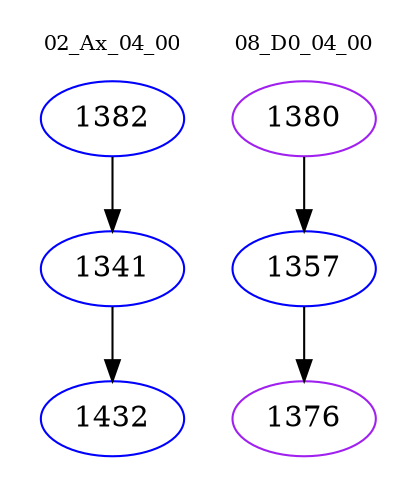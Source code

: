 digraph{
subgraph cluster_0 {
color = white
label = "02_Ax_04_00";
fontsize=10;
T0_1382 [label="1382", color="blue"]
T0_1382 -> T0_1341 [color="black"]
T0_1341 [label="1341", color="blue"]
T0_1341 -> T0_1432 [color="black"]
T0_1432 [label="1432", color="blue"]
}
subgraph cluster_1 {
color = white
label = "08_D0_04_00";
fontsize=10;
T1_1380 [label="1380", color="purple"]
T1_1380 -> T1_1357 [color="black"]
T1_1357 [label="1357", color="blue"]
T1_1357 -> T1_1376 [color="black"]
T1_1376 [label="1376", color="purple"]
}
}
